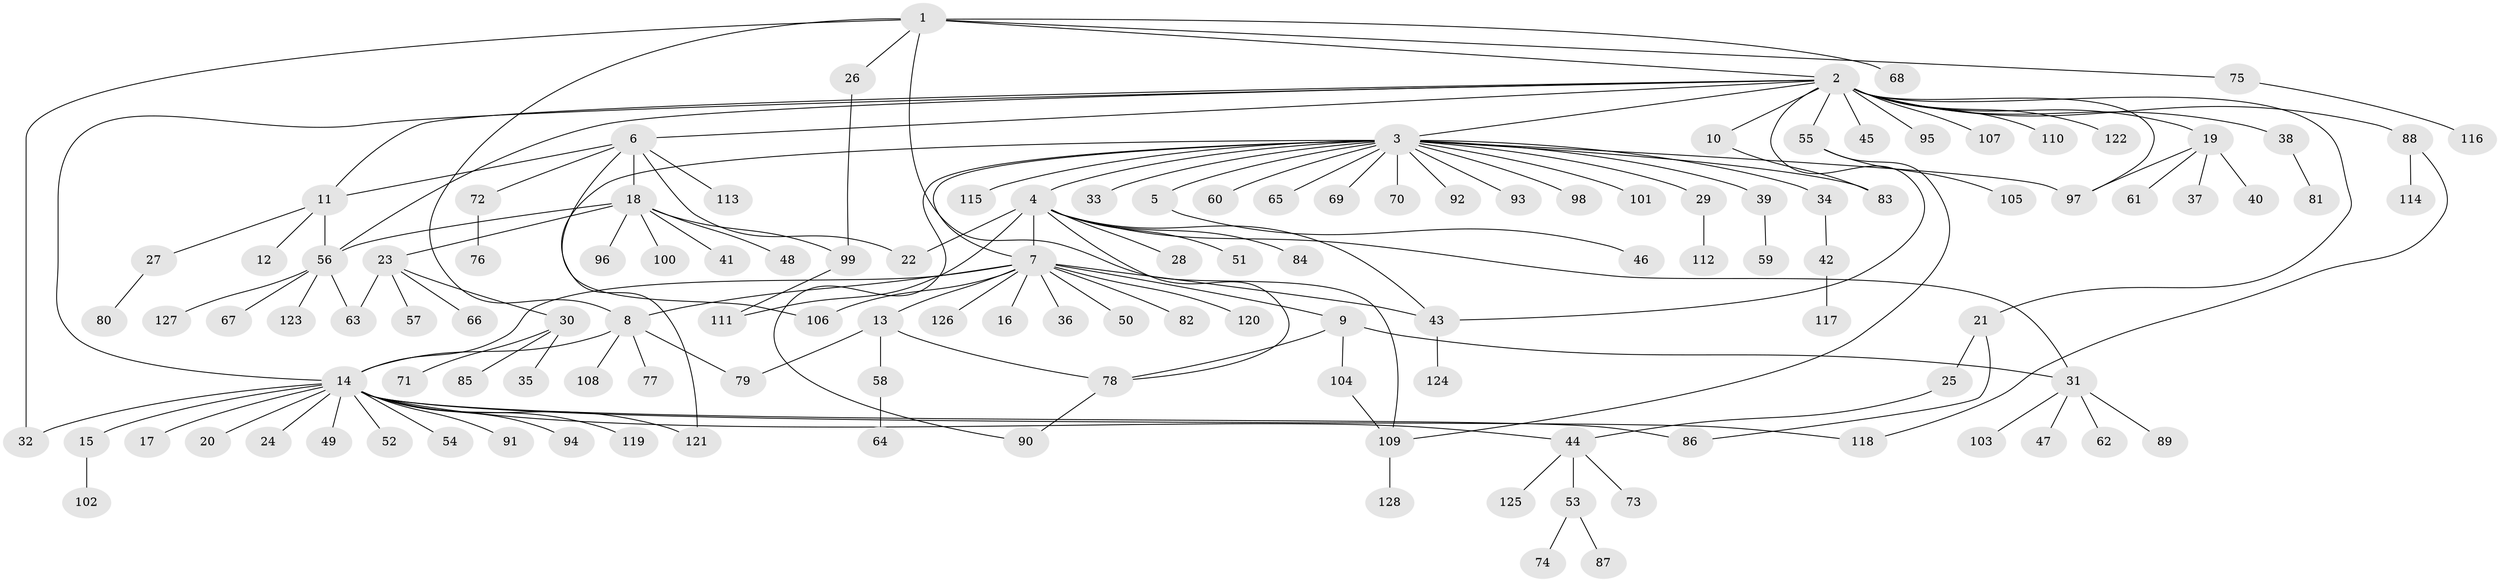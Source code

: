 // Generated by graph-tools (version 1.1) at 2025/01/03/09/25 03:01:38]
// undirected, 128 vertices, 156 edges
graph export_dot {
graph [start="1"]
  node [color=gray90,style=filled];
  1;
  2;
  3;
  4;
  5;
  6;
  7;
  8;
  9;
  10;
  11;
  12;
  13;
  14;
  15;
  16;
  17;
  18;
  19;
  20;
  21;
  22;
  23;
  24;
  25;
  26;
  27;
  28;
  29;
  30;
  31;
  32;
  33;
  34;
  35;
  36;
  37;
  38;
  39;
  40;
  41;
  42;
  43;
  44;
  45;
  46;
  47;
  48;
  49;
  50;
  51;
  52;
  53;
  54;
  55;
  56;
  57;
  58;
  59;
  60;
  61;
  62;
  63;
  64;
  65;
  66;
  67;
  68;
  69;
  70;
  71;
  72;
  73;
  74;
  75;
  76;
  77;
  78;
  79;
  80;
  81;
  82;
  83;
  84;
  85;
  86;
  87;
  88;
  89;
  90;
  91;
  92;
  93;
  94;
  95;
  96;
  97;
  98;
  99;
  100;
  101;
  102;
  103;
  104;
  105;
  106;
  107;
  108;
  109;
  110;
  111;
  112;
  113;
  114;
  115;
  116;
  117;
  118;
  119;
  120;
  121;
  122;
  123;
  124;
  125;
  126;
  127;
  128;
  1 -- 2;
  1 -- 8;
  1 -- 26;
  1 -- 32;
  1 -- 68;
  1 -- 75;
  1 -- 109;
  2 -- 3;
  2 -- 6;
  2 -- 10;
  2 -- 11;
  2 -- 14;
  2 -- 19;
  2 -- 21;
  2 -- 38;
  2 -- 43;
  2 -- 45;
  2 -- 55;
  2 -- 56;
  2 -- 88;
  2 -- 95;
  2 -- 97;
  2 -- 107;
  2 -- 110;
  2 -- 122;
  3 -- 4;
  3 -- 5;
  3 -- 7;
  3 -- 29;
  3 -- 33;
  3 -- 34;
  3 -- 39;
  3 -- 60;
  3 -- 65;
  3 -- 69;
  3 -- 70;
  3 -- 83;
  3 -- 90;
  3 -- 92;
  3 -- 93;
  3 -- 97;
  3 -- 98;
  3 -- 101;
  3 -- 115;
  3 -- 121;
  4 -- 7;
  4 -- 22;
  4 -- 28;
  4 -- 31;
  4 -- 43;
  4 -- 51;
  4 -- 78;
  4 -- 84;
  4 -- 111;
  5 -- 46;
  6 -- 11;
  6 -- 18;
  6 -- 22;
  6 -- 72;
  6 -- 106;
  6 -- 113;
  7 -- 8;
  7 -- 9;
  7 -- 13;
  7 -- 14;
  7 -- 16;
  7 -- 36;
  7 -- 43;
  7 -- 50;
  7 -- 82;
  7 -- 106;
  7 -- 120;
  7 -- 126;
  8 -- 14;
  8 -- 77;
  8 -- 79;
  8 -- 108;
  9 -- 31;
  9 -- 78;
  9 -- 104;
  10 -- 83;
  11 -- 12;
  11 -- 27;
  11 -- 56;
  13 -- 58;
  13 -- 78;
  13 -- 79;
  14 -- 15;
  14 -- 17;
  14 -- 20;
  14 -- 24;
  14 -- 32;
  14 -- 44;
  14 -- 49;
  14 -- 52;
  14 -- 54;
  14 -- 86;
  14 -- 91;
  14 -- 94;
  14 -- 118;
  14 -- 119;
  14 -- 121;
  15 -- 102;
  18 -- 23;
  18 -- 41;
  18 -- 48;
  18 -- 56;
  18 -- 96;
  18 -- 99;
  18 -- 100;
  19 -- 37;
  19 -- 40;
  19 -- 61;
  19 -- 97;
  21 -- 25;
  21 -- 86;
  23 -- 30;
  23 -- 57;
  23 -- 63;
  23 -- 66;
  25 -- 44;
  26 -- 99;
  27 -- 80;
  29 -- 112;
  30 -- 35;
  30 -- 71;
  30 -- 85;
  31 -- 47;
  31 -- 62;
  31 -- 89;
  31 -- 103;
  34 -- 42;
  38 -- 81;
  39 -- 59;
  42 -- 117;
  43 -- 124;
  44 -- 53;
  44 -- 73;
  44 -- 125;
  53 -- 74;
  53 -- 87;
  55 -- 105;
  55 -- 109;
  56 -- 63;
  56 -- 67;
  56 -- 123;
  56 -- 127;
  58 -- 64;
  72 -- 76;
  75 -- 116;
  78 -- 90;
  88 -- 114;
  88 -- 118;
  99 -- 111;
  104 -- 109;
  109 -- 128;
}
